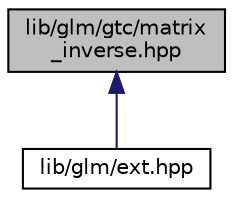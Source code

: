 digraph "lib/glm/gtc/matrix_inverse.hpp"
{
  edge [fontname="Helvetica",fontsize="10",labelfontname="Helvetica",labelfontsize="10"];
  node [fontname="Helvetica",fontsize="10",shape=record];
  Node21 [label="lib/glm/gtc/matrix\l_inverse.hpp",height=0.2,width=0.4,color="black", fillcolor="grey75", style="filled", fontcolor="black"];
  Node21 -> Node22 [dir="back",color="midnightblue",fontsize="10",style="solid",fontname="Helvetica"];
  Node22 [label="lib/glm/ext.hpp",height=0.2,width=0.4,color="black", fillcolor="white", style="filled",URL="$ext_8hpp_source.html"];
}
